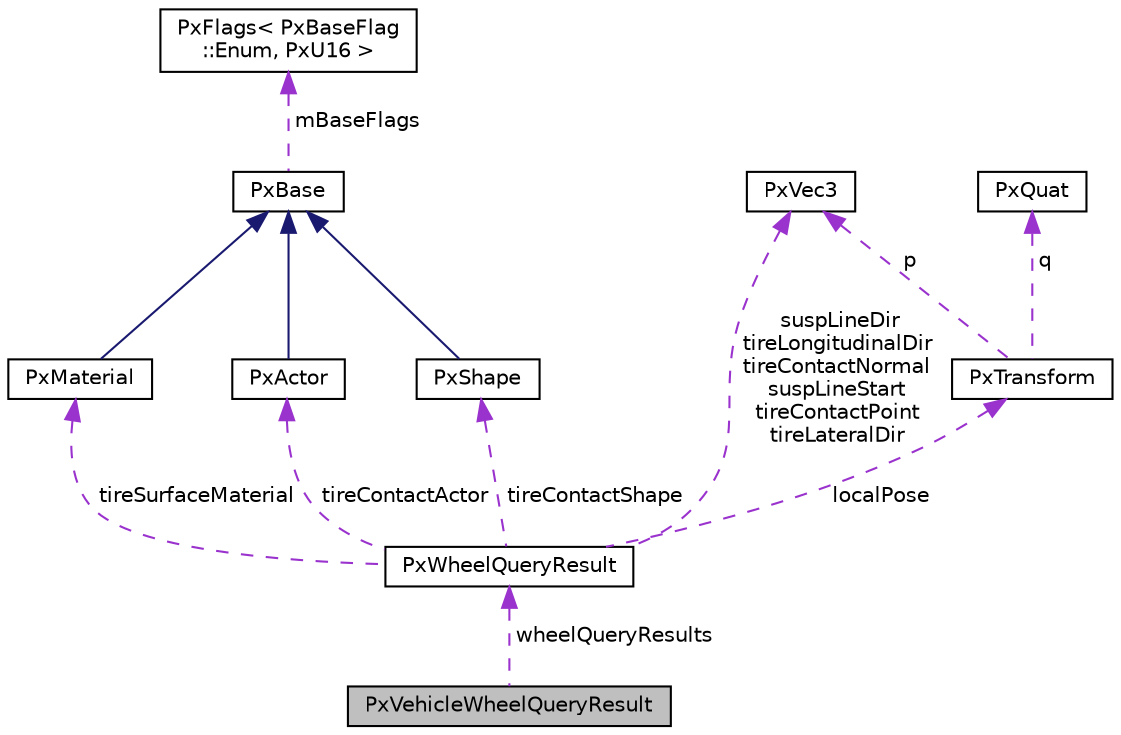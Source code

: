digraph "PxVehicleWheelQueryResult"
{
  edge [fontname="Helvetica",fontsize="10",labelfontname="Helvetica",labelfontsize="10"];
  node [fontname="Helvetica",fontsize="10",shape=record];
  Node1 [label="PxVehicleWheelQueryResult",height=0.2,width=0.4,color="black", fillcolor="grey75", style="filled", fontcolor="black"];
  Node2 -> Node1 [dir="back",color="darkorchid3",fontsize="10",style="dashed",label=" wheelQueryResults" ,fontname="Helvetica"];
  Node2 [label="PxWheelQueryResult",height=0.2,width=0.4,color="black", fillcolor="white", style="filled",URL="$structPxWheelQueryResult.html",tooltip="Structure containing data describing the non-persistent state of each suspension/wheel/tire unit..."];
  Node3 -> Node2 [dir="back",color="darkorchid3",fontsize="10",style="dashed",label=" tireSurfaceMaterial" ,fontname="Helvetica"];
  Node3 [label="PxMaterial",height=0.2,width=0.4,color="black", fillcolor="white", style="filled",URL="$classPxMaterial.html",tooltip="Material class to represent a set of surface properties. "];
  Node4 -> Node3 [dir="back",color="midnightblue",fontsize="10",style="solid",fontname="Helvetica"];
  Node4 [label="PxBase",height=0.2,width=0.4,color="black", fillcolor="white", style="filled",URL="$classPxBase.html",tooltip="Base class for objects that can be members of a PxCollection. "];
  Node5 -> Node4 [dir="back",color="darkorchid3",fontsize="10",style="dashed",label=" mBaseFlags" ,fontname="Helvetica"];
  Node5 [label="PxFlags\< PxBaseFlag\l::Enum, PxU16 \>",height=0.2,width=0.4,color="black", fillcolor="white", style="filled",URL="$classPxFlags.html"];
  Node6 -> Node2 [dir="back",color="darkorchid3",fontsize="10",style="dashed",label=" tireContactActor" ,fontname="Helvetica"];
  Node6 [label="PxActor",height=0.2,width=0.4,color="black", fillcolor="white", style="filled",URL="$classPxActor.html",tooltip="PxActor is the base class for the main simulation objects in the physics SDK. "];
  Node4 -> Node6 [dir="back",color="midnightblue",fontsize="10",style="solid",fontname="Helvetica"];
  Node7 -> Node2 [dir="back",color="darkorchid3",fontsize="10",style="dashed",label=" suspLineDir\ntireLongitudinalDir\ntireContactNormal\nsuspLineStart\ntireContactPoint\ntireLateralDir" ,fontname="Helvetica"];
  Node7 [label="PxVec3",height=0.2,width=0.4,color="black", fillcolor="white", style="filled",URL="$classPxVec3.html",tooltip="3 Element vector class. "];
  Node8 -> Node2 [dir="back",color="darkorchid3",fontsize="10",style="dashed",label=" localPose" ,fontname="Helvetica"];
  Node8 [label="PxTransform",height=0.2,width=0.4,color="black", fillcolor="white", style="filled",URL="$classPxTransform.html",tooltip="class representing a rigid euclidean transform as a quaternion and a vector "];
  Node7 -> Node8 [dir="back",color="darkorchid3",fontsize="10",style="dashed",label=" p" ,fontname="Helvetica"];
  Node9 -> Node8 [dir="back",color="darkorchid3",fontsize="10",style="dashed",label=" q" ,fontname="Helvetica"];
  Node9 [label="PxQuat",height=0.2,width=0.4,color="black", fillcolor="white", style="filled",URL="$classPxQuat.html",tooltip="This is a quaternion class. For more information on quaternion mathematics consult a mathematics sour..."];
  Node10 -> Node2 [dir="back",color="darkorchid3",fontsize="10",style="dashed",label=" tireContactShape" ,fontname="Helvetica"];
  Node10 [label="PxShape",height=0.2,width=0.4,color="black", fillcolor="white", style="filled",URL="$classPxShape.html",tooltip="Abstract class for collision shapes. "];
  Node4 -> Node10 [dir="back",color="midnightblue",fontsize="10",style="solid",fontname="Helvetica"];
}
